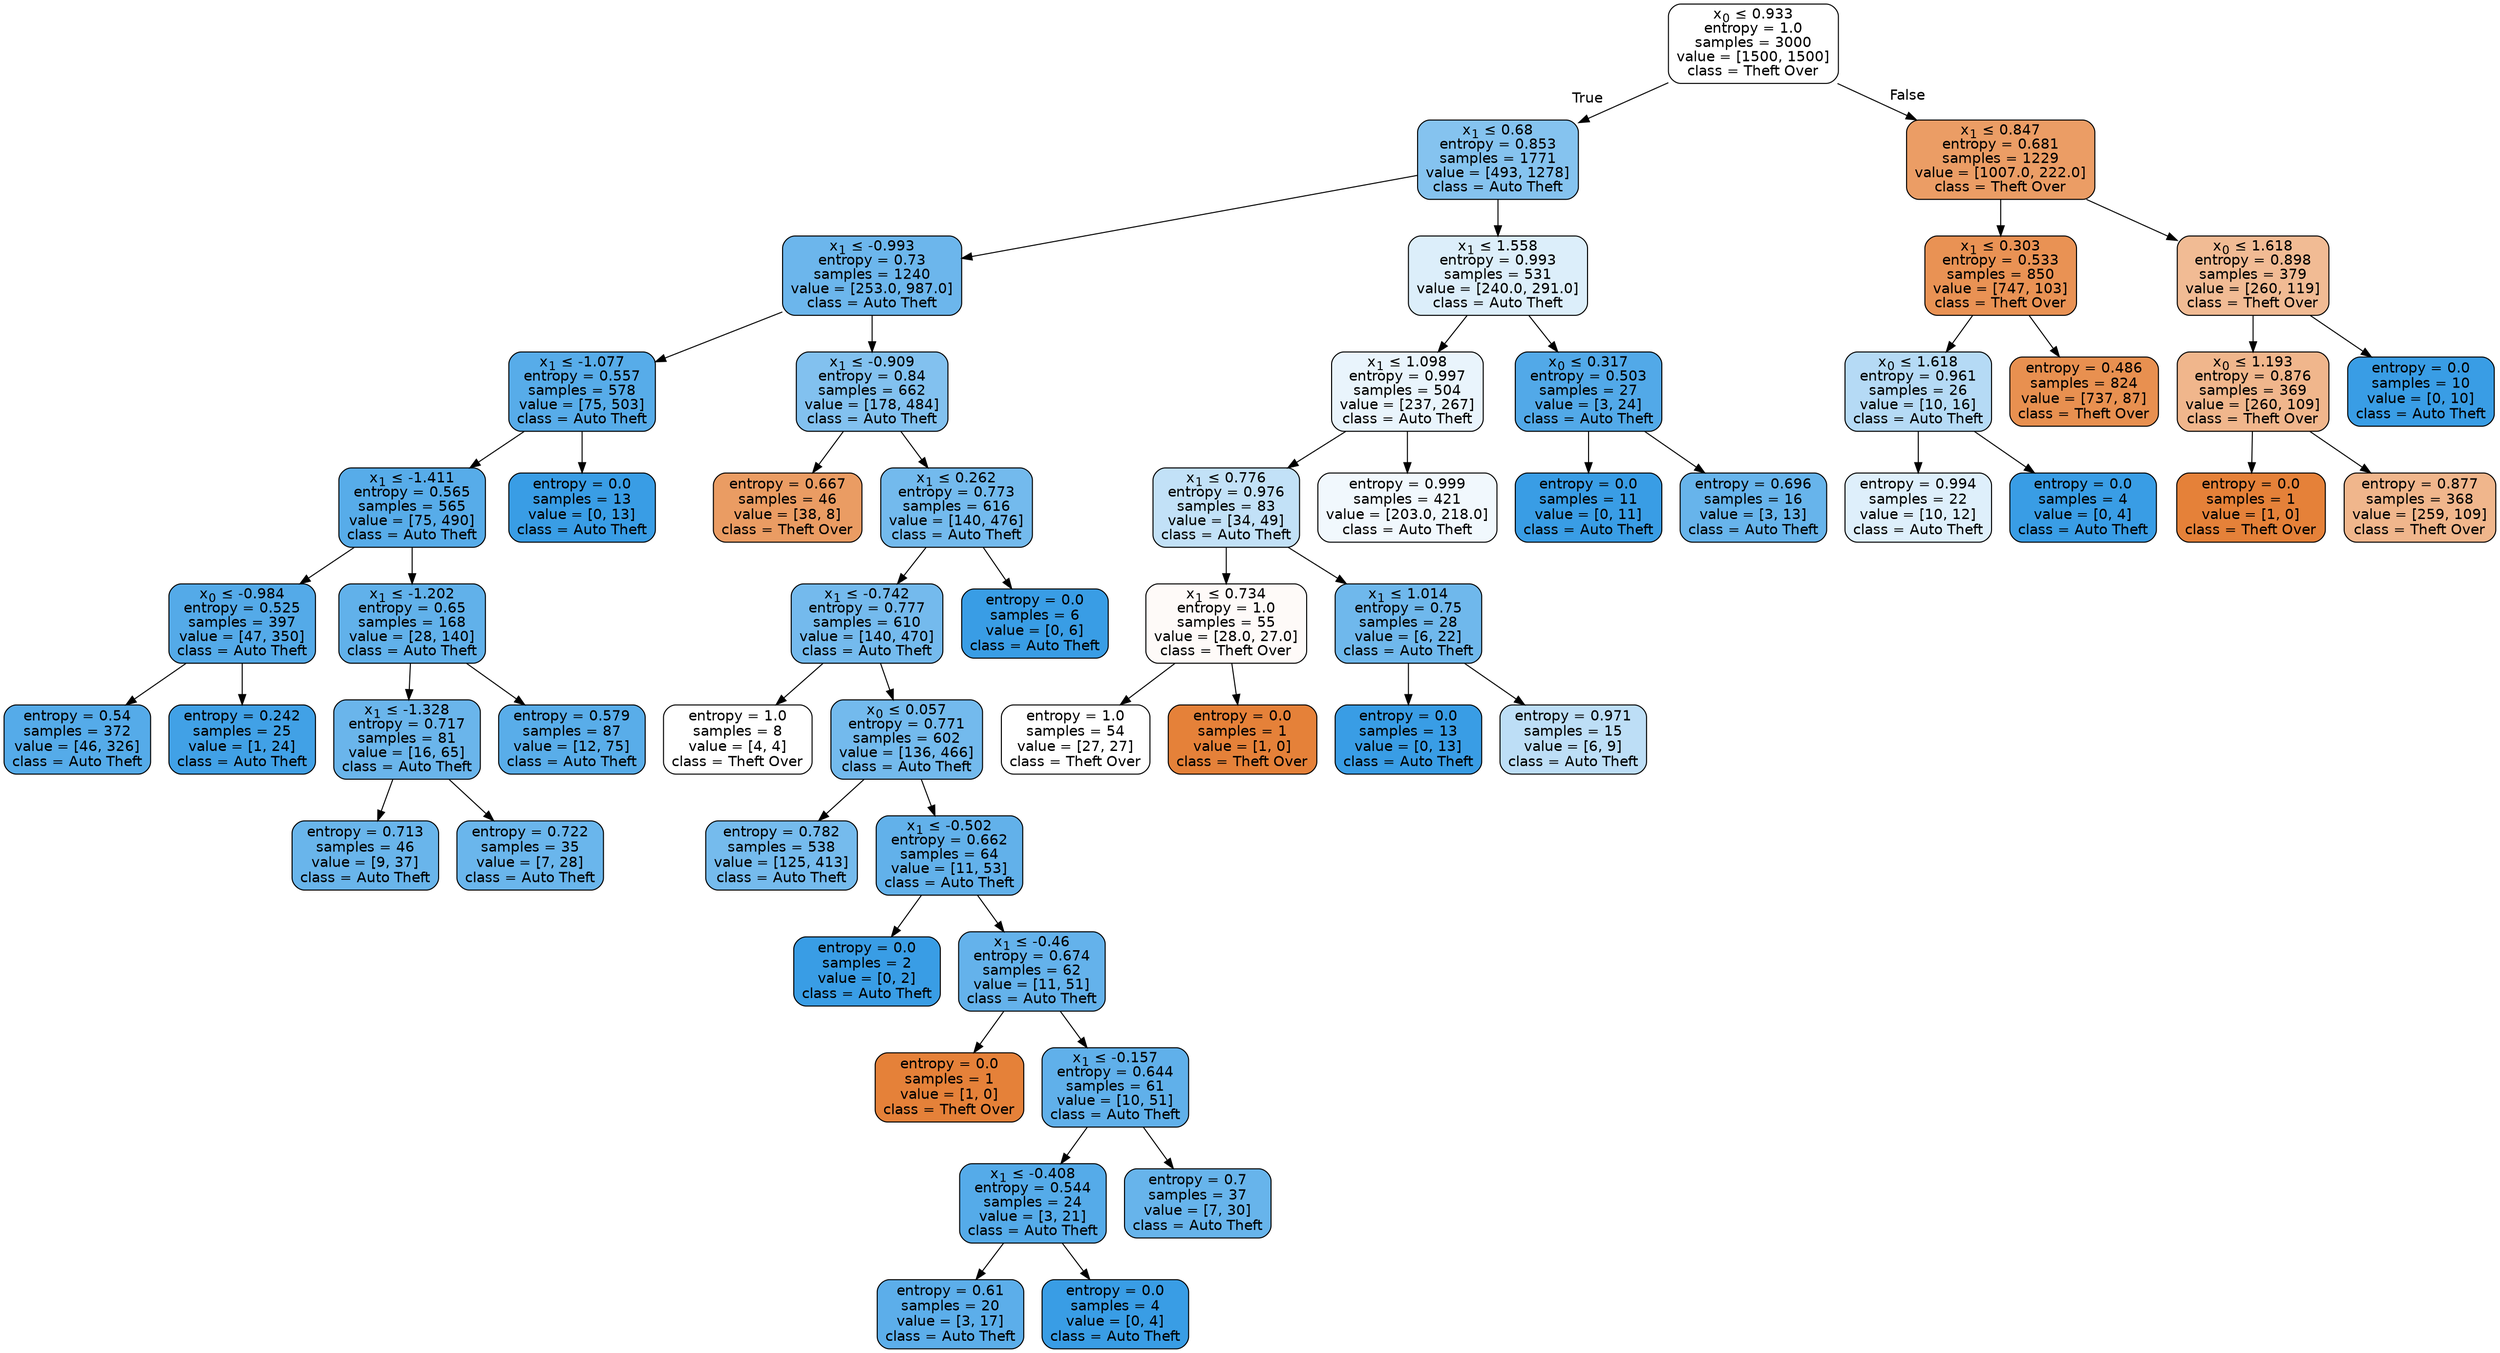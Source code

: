 digraph Tree {
node [shape=box, style="filled, rounded", color="black", fontname="helvetica"] ;
edge [fontname="helvetica"] ;
0 [label=<x<SUB>0</SUB> &le; 0.933<br/>entropy = 1.0<br/>samples = 3000<br/>value = [1500, 1500]<br/>class = Theft Over>, fillcolor="#ffffff"] ;
1 [label=<x<SUB>1</SUB> &le; 0.68<br/>entropy = 0.853<br/>samples = 1771<br/>value = [493, 1278]<br/>class = Auto Theft>, fillcolor="#85c3ef"] ;
0 -> 1 [labeldistance=2.5, labelangle=45, headlabel="True"] ;
2 [label=<x<SUB>1</SUB> &le; -0.993<br/>entropy = 0.73<br/>samples = 1240<br/>value = [253.0, 987.0]<br/>class = Auto Theft>, fillcolor="#6cb6ec"] ;
1 -> 2 ;
3 [label=<x<SUB>1</SUB> &le; -1.077<br/>entropy = 0.557<br/>samples = 578<br/>value = [75, 503]<br/>class = Auto Theft>, fillcolor="#57ace9"] ;
2 -> 3 ;
4 [label=<x<SUB>1</SUB> &le; -1.411<br/>entropy = 0.565<br/>samples = 565<br/>value = [75, 490]<br/>class = Auto Theft>, fillcolor="#57ace9"] ;
3 -> 4 ;
5 [label=<x<SUB>0</SUB> &le; -0.984<br/>entropy = 0.525<br/>samples = 397<br/>value = [47, 350]<br/>class = Auto Theft>, fillcolor="#54aae8"] ;
4 -> 5 ;
6 [label=<entropy = 0.54<br/>samples = 372<br/>value = [46, 326]<br/>class = Auto Theft>, fillcolor="#55abe9"] ;
5 -> 6 ;
7 [label=<entropy = 0.242<br/>samples = 25<br/>value = [1, 24]<br/>class = Auto Theft>, fillcolor="#41a1e6"] ;
5 -> 7 ;
8 [label=<x<SUB>1</SUB> &le; -1.202<br/>entropy = 0.65<br/>samples = 168<br/>value = [28, 140]<br/>class = Auto Theft>, fillcolor="#61b1ea"] ;
4 -> 8 ;
9 [label=<x<SUB>1</SUB> &le; -1.328<br/>entropy = 0.717<br/>samples = 81<br/>value = [16, 65]<br/>class = Auto Theft>, fillcolor="#6ab5eb"] ;
8 -> 9 ;
10 [label=<entropy = 0.713<br/>samples = 46<br/>value = [9, 37]<br/>class = Auto Theft>, fillcolor="#69b5eb"] ;
9 -> 10 ;
11 [label=<entropy = 0.722<br/>samples = 35<br/>value = [7, 28]<br/>class = Auto Theft>, fillcolor="#6ab6ec"] ;
9 -> 11 ;
12 [label=<entropy = 0.579<br/>samples = 87<br/>value = [12, 75]<br/>class = Auto Theft>, fillcolor="#59ade9"] ;
8 -> 12 ;
13 [label=<entropy = 0.0<br/>samples = 13<br/>value = [0, 13]<br/>class = Auto Theft>, fillcolor="#399de5"] ;
3 -> 13 ;
14 [label=<x<SUB>1</SUB> &le; -0.909<br/>entropy = 0.84<br/>samples = 662<br/>value = [178, 484]<br/>class = Auto Theft>, fillcolor="#82c1ef"] ;
2 -> 14 ;
15 [label=<entropy = 0.667<br/>samples = 46<br/>value = [38, 8]<br/>class = Theft Over>, fillcolor="#ea9c63"] ;
14 -> 15 ;
16 [label=<x<SUB>1</SUB> &le; 0.262<br/>entropy = 0.773<br/>samples = 616<br/>value = [140, 476]<br/>class = Auto Theft>, fillcolor="#73baed"] ;
14 -> 16 ;
17 [label=<x<SUB>1</SUB> &le; -0.742<br/>entropy = 0.777<br/>samples = 610<br/>value = [140, 470]<br/>class = Auto Theft>, fillcolor="#74baed"] ;
16 -> 17 ;
18 [label=<entropy = 1.0<br/>samples = 8<br/>value = [4, 4]<br/>class = Theft Over>, fillcolor="#ffffff"] ;
17 -> 18 ;
19 [label=<x<SUB>0</SUB> &le; 0.057<br/>entropy = 0.771<br/>samples = 602<br/>value = [136, 466]<br/>class = Auto Theft>, fillcolor="#73baed"] ;
17 -> 19 ;
20 [label=<entropy = 0.782<br/>samples = 538<br/>value = [125, 413]<br/>class = Auto Theft>, fillcolor="#75bbed"] ;
19 -> 20 ;
21 [label=<x<SUB>1</SUB> &le; -0.502<br/>entropy = 0.662<br/>samples = 64<br/>value = [11, 53]<br/>class = Auto Theft>, fillcolor="#62b1ea"] ;
19 -> 21 ;
22 [label=<entropy = 0.0<br/>samples = 2<br/>value = [0, 2]<br/>class = Auto Theft>, fillcolor="#399de5"] ;
21 -> 22 ;
23 [label=<x<SUB>1</SUB> &le; -0.46<br/>entropy = 0.674<br/>samples = 62<br/>value = [11, 51]<br/>class = Auto Theft>, fillcolor="#64b2eb"] ;
21 -> 23 ;
24 [label=<entropy = 0.0<br/>samples = 1<br/>value = [1, 0]<br/>class = Theft Over>, fillcolor="#e58139"] ;
23 -> 24 ;
25 [label=<x<SUB>1</SUB> &le; -0.157<br/>entropy = 0.644<br/>samples = 61<br/>value = [10, 51]<br/>class = Auto Theft>, fillcolor="#60b0ea"] ;
23 -> 25 ;
26 [label=<x<SUB>1</SUB> &le; -0.408<br/>entropy = 0.544<br/>samples = 24<br/>value = [3, 21]<br/>class = Auto Theft>, fillcolor="#55abe9"] ;
25 -> 26 ;
27 [label=<entropy = 0.61<br/>samples = 20<br/>value = [3, 17]<br/>class = Auto Theft>, fillcolor="#5caeea"] ;
26 -> 27 ;
28 [label=<entropy = 0.0<br/>samples = 4<br/>value = [0, 4]<br/>class = Auto Theft>, fillcolor="#399de5"] ;
26 -> 28 ;
29 [label=<entropy = 0.7<br/>samples = 37<br/>value = [7, 30]<br/>class = Auto Theft>, fillcolor="#67b4eb"] ;
25 -> 29 ;
30 [label=<entropy = 0.0<br/>samples = 6<br/>value = [0, 6]<br/>class = Auto Theft>, fillcolor="#399de5"] ;
16 -> 30 ;
31 [label=<x<SUB>1</SUB> &le; 1.558<br/>entropy = 0.993<br/>samples = 531<br/>value = [240.0, 291.0]<br/>class = Auto Theft>, fillcolor="#dceefa"] ;
1 -> 31 ;
32 [label=<x<SUB>1</SUB> &le; 1.098<br/>entropy = 0.997<br/>samples = 504<br/>value = [237, 267]<br/>class = Auto Theft>, fillcolor="#e9f4fc"] ;
31 -> 32 ;
33 [label=<x<SUB>1</SUB> &le; 0.776<br/>entropy = 0.976<br/>samples = 83<br/>value = [34, 49]<br/>class = Auto Theft>, fillcolor="#c2e1f7"] ;
32 -> 33 ;
34 [label=<x<SUB>1</SUB> &le; 0.734<br/>entropy = 1.0<br/>samples = 55<br/>value = [28.0, 27.0]<br/>class = Theft Over>, fillcolor="#fefaf8"] ;
33 -> 34 ;
35 [label=<entropy = 1.0<br/>samples = 54<br/>value = [27, 27]<br/>class = Theft Over>, fillcolor="#ffffff"] ;
34 -> 35 ;
36 [label=<entropy = 0.0<br/>samples = 1<br/>value = [1, 0]<br/>class = Theft Over>, fillcolor="#e58139"] ;
34 -> 36 ;
37 [label=<x<SUB>1</SUB> &le; 1.014<br/>entropy = 0.75<br/>samples = 28<br/>value = [6, 22]<br/>class = Auto Theft>, fillcolor="#6fb8ec"] ;
33 -> 37 ;
38 [label=<entropy = 0.0<br/>samples = 13<br/>value = [0, 13]<br/>class = Auto Theft>, fillcolor="#399de5"] ;
37 -> 38 ;
39 [label=<entropy = 0.971<br/>samples = 15<br/>value = [6, 9]<br/>class = Auto Theft>, fillcolor="#bddef6"] ;
37 -> 39 ;
40 [label=<entropy = 0.999<br/>samples = 421<br/>value = [203.0, 218.0]<br/>class = Auto Theft>, fillcolor="#f1f8fd"] ;
32 -> 40 ;
41 [label=<x<SUB>0</SUB> &le; 0.317<br/>entropy = 0.503<br/>samples = 27<br/>value = [3, 24]<br/>class = Auto Theft>, fillcolor="#52a9e8"] ;
31 -> 41 ;
42 [label=<entropy = 0.0<br/>samples = 11<br/>value = [0, 11]<br/>class = Auto Theft>, fillcolor="#399de5"] ;
41 -> 42 ;
43 [label=<entropy = 0.696<br/>samples = 16<br/>value = [3, 13]<br/>class = Auto Theft>, fillcolor="#67b4eb"] ;
41 -> 43 ;
44 [label=<x<SUB>1</SUB> &le; 0.847<br/>entropy = 0.681<br/>samples = 1229<br/>value = [1007.0, 222.0]<br/>class = Theft Over>, fillcolor="#eb9d65"] ;
0 -> 44 [labeldistance=2.5, labelangle=-45, headlabel="False"] ;
45 [label=<x<SUB>1</SUB> &le; 0.303<br/>entropy = 0.533<br/>samples = 850<br/>value = [747, 103]<br/>class = Theft Over>, fillcolor="#e99254"] ;
44 -> 45 ;
46 [label=<x<SUB>0</SUB> &le; 1.618<br/>entropy = 0.961<br/>samples = 26<br/>value = [10, 16]<br/>class = Auto Theft>, fillcolor="#b5daf5"] ;
45 -> 46 ;
47 [label=<entropy = 0.994<br/>samples = 22<br/>value = [10, 12]<br/>class = Auto Theft>, fillcolor="#deeffb"] ;
46 -> 47 ;
48 [label=<entropy = 0.0<br/>samples = 4<br/>value = [0, 4]<br/>class = Auto Theft>, fillcolor="#399de5"] ;
46 -> 48 ;
49 [label=<entropy = 0.486<br/>samples = 824<br/>value = [737, 87]<br/>class = Theft Over>, fillcolor="#e89050"] ;
45 -> 49 ;
50 [label=<x<SUB>0</SUB> &le; 1.618<br/>entropy = 0.898<br/>samples = 379<br/>value = [260, 119]<br/>class = Theft Over>, fillcolor="#f1bb94"] ;
44 -> 50 ;
51 [label=<x<SUB>0</SUB> &le; 1.193<br/>entropy = 0.876<br/>samples = 369<br/>value = [260, 109]<br/>class = Theft Over>, fillcolor="#f0b68c"] ;
50 -> 51 ;
52 [label=<entropy = 0.0<br/>samples = 1<br/>value = [1, 0]<br/>class = Theft Over>, fillcolor="#e58139"] ;
51 -> 52 ;
53 [label=<entropy = 0.877<br/>samples = 368<br/>value = [259, 109]<br/>class = Theft Over>, fillcolor="#f0b68c"] ;
51 -> 53 ;
54 [label=<entropy = 0.0<br/>samples = 10<br/>value = [0, 10]<br/>class = Auto Theft>, fillcolor="#399de5"] ;
50 -> 54 ;
}